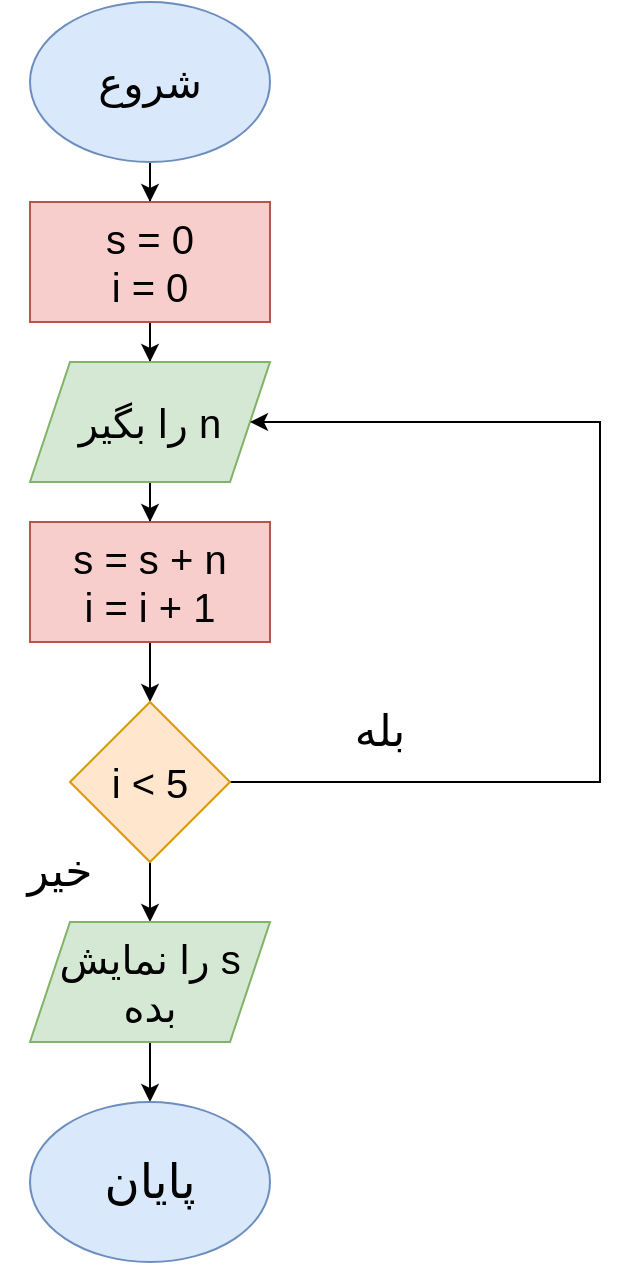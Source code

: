 <mxfile version="21.0.8" type="device"><diagram name="Page-1" id="-1t_clN5gjP--3LsBv2i"><mxGraphModel dx="1050" dy="573" grid="1" gridSize="10" guides="1" tooltips="1" connect="1" arrows="1" fold="1" page="1" pageScale="1" pageWidth="850" pageHeight="1100" math="0" shadow="0"><root><mxCell id="0"/><mxCell id="1" parent="0"/><mxCell id="INNnTyBmexteTWga5TR6-3" value="" style="edgeStyle=orthogonalEdgeStyle;rounded=0;orthogonalLoop=1;jettySize=auto;html=1;" edge="1" parent="1" source="INNnTyBmexteTWga5TR6-1" target="INNnTyBmexteTWga5TR6-2"><mxGeometry relative="1" as="geometry"/></mxCell><mxCell id="INNnTyBmexteTWga5TR6-1" value="&lt;font style=&quot;font-size: 21px;&quot;&gt;شروع&lt;/font&gt;" style="ellipse;whiteSpace=wrap;html=1;fillColor=#dae8fc;strokeColor=#6c8ebf;" vertex="1" parent="1"><mxGeometry x="365" width="120" height="80" as="geometry"/></mxCell><mxCell id="INNnTyBmexteTWga5TR6-5" value="" style="edgeStyle=orthogonalEdgeStyle;rounded=0;orthogonalLoop=1;jettySize=auto;html=1;" edge="1" parent="1" source="INNnTyBmexteTWga5TR6-2" target="INNnTyBmexteTWga5TR6-4"><mxGeometry relative="1" as="geometry"/></mxCell><mxCell id="INNnTyBmexteTWga5TR6-2" value="&lt;font style=&quot;font-size: 20px;&quot;&gt;s = 0&lt;br&gt;i = 0&lt;/font&gt;" style="rounded=0;whiteSpace=wrap;html=1;fillColor=#f8cecc;strokeColor=#b85450;" vertex="1" parent="1"><mxGeometry x="365" y="100" width="120" height="60" as="geometry"/></mxCell><mxCell id="INNnTyBmexteTWga5TR6-7" value="" style="edgeStyle=orthogonalEdgeStyle;rounded=0;orthogonalLoop=1;jettySize=auto;html=1;" edge="1" parent="1" source="INNnTyBmexteTWga5TR6-4" target="INNnTyBmexteTWga5TR6-6"><mxGeometry relative="1" as="geometry"/></mxCell><mxCell id="INNnTyBmexteTWga5TR6-4" value="&lt;div style=&quot;direction: rtl;&quot;&gt;&lt;span style=&quot;background-color: initial;&quot;&gt;&lt;font style=&quot;font-size: 20px;&quot;&gt;n را بگیر&lt;/font&gt;&lt;/span&gt;&lt;/div&gt;" style="shape=parallelogram;perimeter=parallelogramPerimeter;whiteSpace=wrap;html=1;fixedSize=1;fillColor=#d5e8d4;strokeColor=#82b366;" vertex="1" parent="1"><mxGeometry x="365" y="180" width="120" height="60" as="geometry"/></mxCell><mxCell id="INNnTyBmexteTWga5TR6-10" value="" style="edgeStyle=orthogonalEdgeStyle;rounded=0;orthogonalLoop=1;jettySize=auto;html=1;" edge="1" parent="1" source="INNnTyBmexteTWga5TR6-6" target="INNnTyBmexteTWga5TR6-8"><mxGeometry relative="1" as="geometry"/></mxCell><mxCell id="INNnTyBmexteTWga5TR6-6" value="&lt;font style=&quot;font-size: 20px;&quot;&gt;s = s + n&lt;br&gt;i = i + 1&lt;/font&gt;" style="rounded=0;whiteSpace=wrap;html=1;fillColor=#f8cecc;strokeColor=#b85450;" vertex="1" parent="1"><mxGeometry x="365" y="260" width="120" height="60" as="geometry"/></mxCell><mxCell id="INNnTyBmexteTWga5TR6-9" style="edgeStyle=orthogonalEdgeStyle;rounded=0;orthogonalLoop=1;jettySize=auto;html=1;entryX=1;entryY=0.5;entryDx=0;entryDy=0;" edge="1" parent="1" source="INNnTyBmexteTWga5TR6-8" target="INNnTyBmexteTWga5TR6-4"><mxGeometry relative="1" as="geometry"><Array as="points"><mxPoint x="650" y="390"/><mxPoint x="650" y="210"/></Array></mxGeometry></mxCell><mxCell id="INNnTyBmexteTWga5TR6-13" value="" style="edgeStyle=orthogonalEdgeStyle;rounded=0;orthogonalLoop=1;jettySize=auto;html=1;" edge="1" parent="1" source="INNnTyBmexteTWga5TR6-8" target="INNnTyBmexteTWga5TR6-12"><mxGeometry relative="1" as="geometry"/></mxCell><mxCell id="INNnTyBmexteTWga5TR6-8" value="&lt;font style=&quot;font-size: 20px;&quot;&gt;i &amp;lt; 5&lt;/font&gt;" style="rhombus;whiteSpace=wrap;html=1;fillColor=#ffe6cc;strokeColor=#d79b00;" vertex="1" parent="1"><mxGeometry x="385" y="350" width="80" height="80" as="geometry"/></mxCell><mxCell id="INNnTyBmexteTWga5TR6-11" value="&lt;font style=&quot;font-size: 22px;&quot;&gt;بله&lt;/font&gt;" style="text;html=1;strokeColor=none;fillColor=none;align=center;verticalAlign=middle;whiteSpace=wrap;rounded=0;" vertex="1" parent="1"><mxGeometry x="510" y="350" width="60" height="30" as="geometry"/></mxCell><mxCell id="INNnTyBmexteTWga5TR6-15" value="" style="edgeStyle=orthogonalEdgeStyle;rounded=0;orthogonalLoop=1;jettySize=auto;html=1;" edge="1" parent="1" source="INNnTyBmexteTWga5TR6-12" target="INNnTyBmexteTWga5TR6-14"><mxGeometry relative="1" as="geometry"/></mxCell><mxCell id="INNnTyBmexteTWga5TR6-12" value="&lt;div style=&quot;direction: rtl;&quot;&gt;&lt;span style=&quot;background-color: initial;&quot;&gt;&lt;font style=&quot;font-size: 20px;&quot;&gt;s را نمایش بده&lt;/font&gt;&lt;/span&gt;&lt;/div&gt;" style="shape=parallelogram;perimeter=parallelogramPerimeter;whiteSpace=wrap;html=1;fixedSize=1;fillColor=#d5e8d4;strokeColor=#82b366;" vertex="1" parent="1"><mxGeometry x="365" y="460" width="120" height="60" as="geometry"/></mxCell><mxCell id="INNnTyBmexteTWga5TR6-14" value="&lt;font style=&quot;font-size: 24px;&quot;&gt;پایان&lt;/font&gt;" style="ellipse;whiteSpace=wrap;html=1;fillColor=#dae8fc;strokeColor=#6c8ebf;" vertex="1" parent="1"><mxGeometry x="365" y="550" width="120" height="80" as="geometry"/></mxCell><mxCell id="INNnTyBmexteTWga5TR6-16" value="&lt;span style=&quot;font-size: 22px;&quot;&gt;خیر&lt;/span&gt;" style="text;html=1;strokeColor=none;fillColor=none;align=center;verticalAlign=middle;whiteSpace=wrap;rounded=0;" vertex="1" parent="1"><mxGeometry x="350" y="420" width="60" height="30" as="geometry"/></mxCell></root></mxGraphModel></diagram></mxfile>
